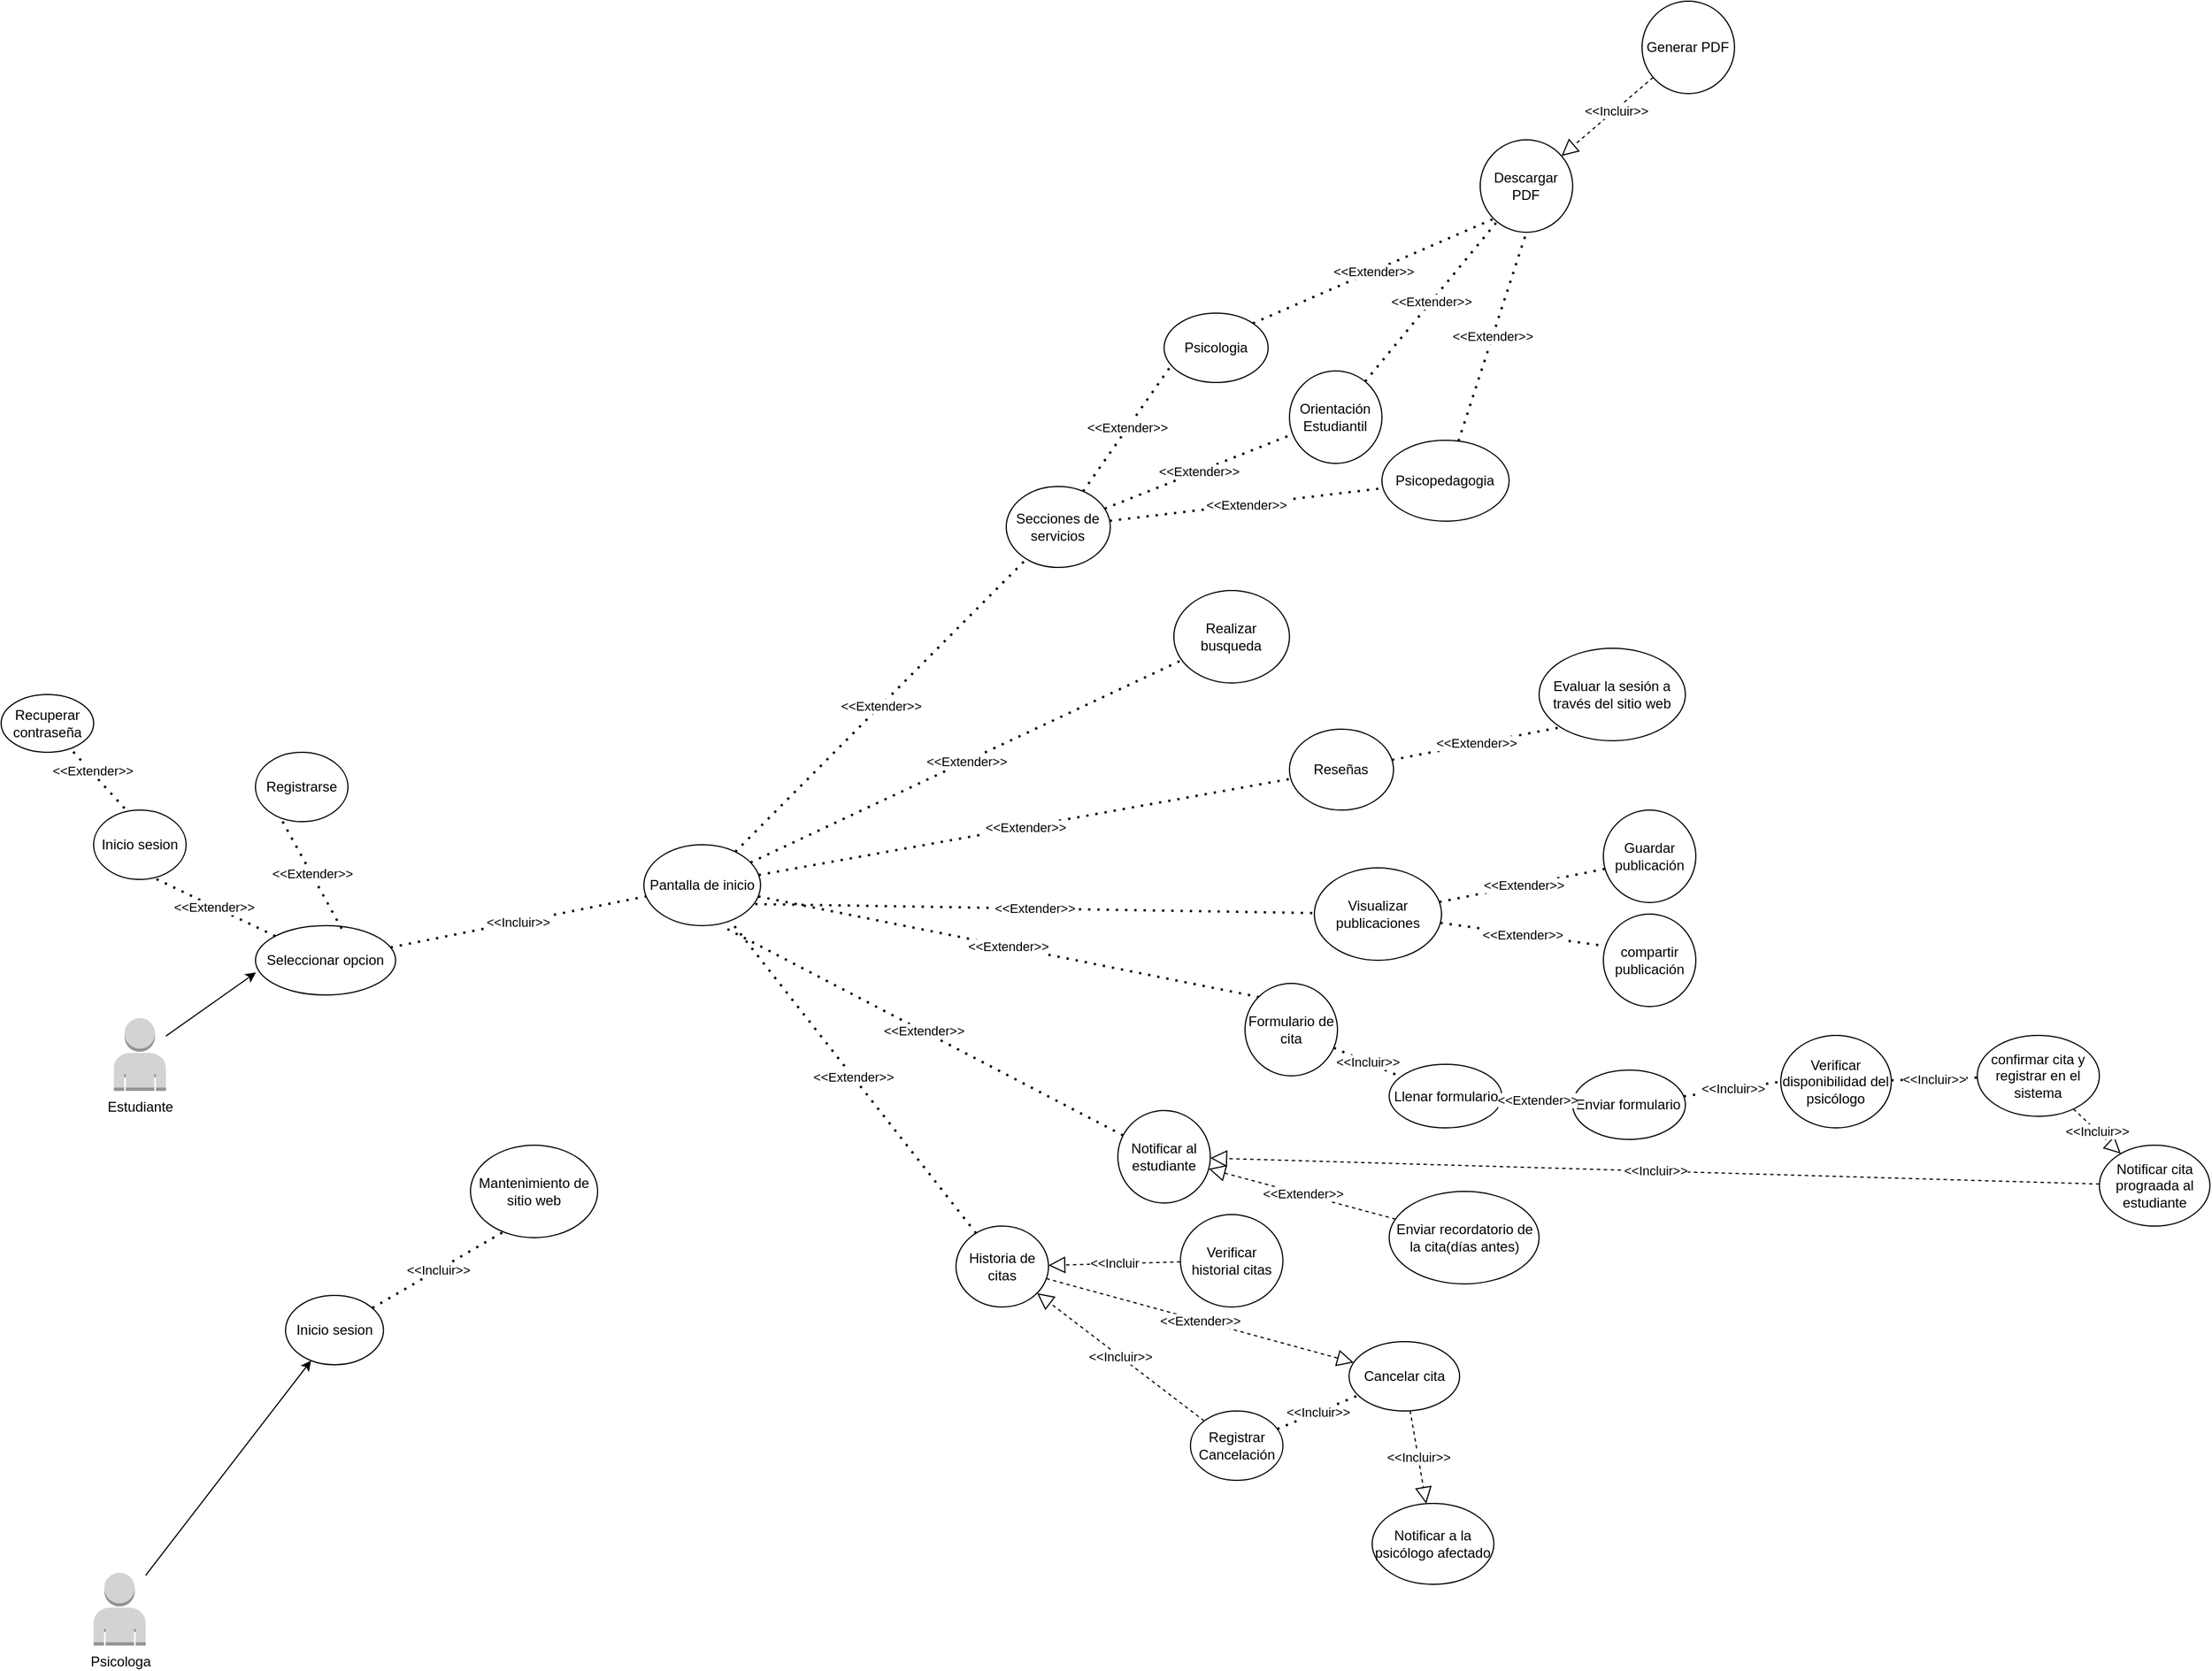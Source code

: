 <mxfile version="21.5.0" type="github">
  <diagram id="7m72LDxQtxL-9XKPCtJv" name="Página-1">
    <mxGraphModel dx="1247" dy="1749" grid="1" gridSize="10" guides="1" tooltips="1" connect="1" arrows="1" fold="1" page="1" pageScale="1" pageWidth="850" pageHeight="1100" math="0" shadow="0">
      <root>
        <mxCell id="0" />
        <mxCell id="1" parent="0" />
        <mxCell id="SLZqTuVwZuzJUBH67Rhd-2" value="Seleccionar opcion" style="ellipse;whiteSpace=wrap;html=1;" parent="1" vertex="1">
          <mxGeometry x="304.0" y="170" width="121.25" height="60" as="geometry" />
        </mxCell>
        <mxCell id="SLZqTuVwZuzJUBH67Rhd-8" value="Llenar formulario" style="ellipse;whiteSpace=wrap;html=1;" parent="1" vertex="1">
          <mxGeometry x="1284.71" y="290" width="97.5" height="55" as="geometry" />
        </mxCell>
        <mxCell id="SLZqTuVwZuzJUBH67Rhd-10" value="&lt;div&gt;Enviar formulario&lt;br&gt;&lt;/div&gt;" style="ellipse;whiteSpace=wrap;html=1;" parent="1" vertex="1">
          <mxGeometry x="1443.46" y="295" width="97.49" height="60" as="geometry" />
        </mxCell>
        <mxCell id="SLZqTuVwZuzJUBH67Rhd-12" value="Verificar disponibilidad del psicólogo" style="ellipse;whiteSpace=wrap;html=1;" parent="1" vertex="1">
          <mxGeometry x="1623.46" y="265" width="95.62" height="80" as="geometry" />
        </mxCell>
        <mxCell id="SLZqTuVwZuzJUBH67Rhd-14" value="confirmar cita y registrar en el sistema" style="ellipse;whiteSpace=wrap;html=1;" parent="1" vertex="1">
          <mxGeometry x="1793.46" y="265" width="105.62" height="70" as="geometry" />
        </mxCell>
        <mxCell id="SLZqTuVwZuzJUBH67Rhd-16" value="Notificar cita prograada al estudiante" style="ellipse;whiteSpace=wrap;html=1;" parent="1" vertex="1">
          <mxGeometry x="1899.08" y="360" width="95.62" height="70" as="geometry" />
        </mxCell>
        <mxCell id="SLZqTuVwZuzJUBH67Rhd-19" value="Enviar recordatorio de la cita(días antes)" style="ellipse;whiteSpace=wrap;html=1;" parent="1" vertex="1">
          <mxGeometry x="1284.71" y="400" width="129.68" height="80" as="geometry" />
        </mxCell>
        <mxCell id="SLZqTuVwZuzJUBH67Rhd-25" value="Evaluar la sesión a través del sitio web " style="ellipse;whiteSpace=wrap;html=1;" parent="1" vertex="1">
          <mxGeometry x="1414.38" y="-70" width="126.57" height="80" as="geometry" />
        </mxCell>
        <mxCell id="SLZqTuVwZuzJUBH67Rhd-36" value="" style="endArrow=classic;html=1;rounded=0;entryX=0.003;entryY=0.676;entryDx=0;entryDy=0;entryPerimeter=0;" parent="1" source="rhVo1ASn1AgVRIdYZEBx-45" target="SLZqTuVwZuzJUBH67Rhd-2" edge="1">
          <mxGeometry width="50" height="50" relative="1" as="geometry">
            <mxPoint x="84" y="340" as="sourcePoint" />
            <mxPoint x="854" y="450" as="targetPoint" />
          </mxGeometry>
        </mxCell>
        <mxCell id="SLZqTuVwZuzJUBH67Rhd-51" value="Verificar historial citas " style="ellipse;whiteSpace=wrap;html=1;" parent="1" vertex="1">
          <mxGeometry x="1104.11" y="420" width="88.7" height="80" as="geometry" />
        </mxCell>
        <mxCell id="SLZqTuVwZuzJUBH67Rhd-55" value="Cancelar cita" style="ellipse;whiteSpace=wrap;html=1;" parent="1" vertex="1">
          <mxGeometry x="1250" y="530" width="95.65" height="60" as="geometry" />
        </mxCell>
        <mxCell id="SLZqTuVwZuzJUBH67Rhd-62" value="Notificar a la psicólogo afectado " style="ellipse;whiteSpace=wrap;html=1;" parent="1" vertex="1">
          <mxGeometry x="1270" y="670" width="105.29" height="70" as="geometry" />
        </mxCell>
        <mxCell id="rhVo1ASn1AgVRIdYZEBx-3" value="Recuperar contraseña" style="ellipse;whiteSpace=wrap;html=1;" parent="1" vertex="1">
          <mxGeometry x="84" y="-30" width="80" height="50" as="geometry" />
        </mxCell>
        <mxCell id="rhVo1ASn1AgVRIdYZEBx-4" value="Inicio sesion" style="ellipse;whiteSpace=wrap;html=1;" parent="1" vertex="1">
          <mxGeometry x="164" y="70" width="80" height="60" as="geometry" />
        </mxCell>
        <mxCell id="rhVo1ASn1AgVRIdYZEBx-5" value="Registrarse" style="ellipse;whiteSpace=wrap;html=1;" parent="1" vertex="1">
          <mxGeometry x="304.0" y="20" width="80" height="60" as="geometry" />
        </mxCell>
        <mxCell id="rhVo1ASn1AgVRIdYZEBx-6" value="Pantalla de inicio" style="ellipse;whiteSpace=wrap;html=1;" parent="1" vertex="1">
          <mxGeometry x="640" y="100" width="100.91" height="70" as="geometry" />
        </mxCell>
        <mxCell id="rhVo1ASn1AgVRIdYZEBx-7" value="" style="endArrow=none;dashed=1;html=1;dashPattern=1 3;strokeWidth=2;rounded=0;exitX=0.334;exitY=-0.026;exitDx=0;exitDy=0;exitPerimeter=0;" parent="1" source="rhVo1ASn1AgVRIdYZEBx-4" target="rhVo1ASn1AgVRIdYZEBx-3" edge="1">
          <mxGeometry width="50" height="50" relative="1" as="geometry">
            <mxPoint x="254" y="170" as="sourcePoint" />
            <mxPoint x="304.0" y="120" as="targetPoint" />
          </mxGeometry>
        </mxCell>
        <mxCell id="rhVo1ASn1AgVRIdYZEBx-8" value="&amp;lt;&amp;lt;Extender&amp;gt;&amp;gt;" style="edgeLabel;html=1;align=center;verticalAlign=middle;resizable=0;points=[];" parent="rhVo1ASn1AgVRIdYZEBx-7" vertex="1" connectable="0">
          <mxGeometry x="0.204" y="-2" relative="1" as="geometry">
            <mxPoint x="-1" as="offset" />
          </mxGeometry>
        </mxCell>
        <mxCell id="rhVo1ASn1AgVRIdYZEBx-12" value="&amp;lt;&amp;lt;Extender&amp;gt;&amp;gt;" style="endArrow=none;dashed=1;html=1;dashPattern=1 3;strokeWidth=2;rounded=0;entryX=0.646;entryY=0.974;entryDx=0;entryDy=0;entryPerimeter=0;" parent="1" source="SLZqTuVwZuzJUBH67Rhd-2" target="rhVo1ASn1AgVRIdYZEBx-4" edge="1">
          <mxGeometry width="50" height="50" relative="1" as="geometry">
            <mxPoint x="534" y="250" as="sourcePoint" />
            <mxPoint x="584" y="200" as="targetPoint" />
          </mxGeometry>
        </mxCell>
        <mxCell id="rhVo1ASn1AgVRIdYZEBx-13" value="&amp;lt;&amp;lt;Extender&amp;gt;&amp;gt;" style="endArrow=none;dashed=1;html=1;dashPattern=1 3;strokeWidth=2;rounded=0;entryX=0.283;entryY=0.974;entryDx=0;entryDy=0;entryPerimeter=0;exitX=0.615;exitY=0.045;exitDx=0;exitDy=0;exitPerimeter=0;" parent="1" source="SLZqTuVwZuzJUBH67Rhd-2" target="rhVo1ASn1AgVRIdYZEBx-5" edge="1">
          <mxGeometry width="50" height="50" relative="1" as="geometry">
            <mxPoint x="534" y="250" as="sourcePoint" />
            <mxPoint x="584" y="200" as="targetPoint" />
          </mxGeometry>
        </mxCell>
        <mxCell id="rhVo1ASn1AgVRIdYZEBx-15" value="&amp;lt;&amp;lt;Incluir&amp;gt;&amp;gt;" style="endArrow=none;dashed=1;html=1;dashPattern=1 3;strokeWidth=2;rounded=0;" parent="1" source="SLZqTuVwZuzJUBH67Rhd-2" target="rhVo1ASn1AgVRIdYZEBx-6" edge="1">
          <mxGeometry width="50" height="50" relative="1" as="geometry">
            <mxPoint x="702.81" y="750" as="sourcePoint" />
            <mxPoint x="752.81" y="700" as="targetPoint" />
          </mxGeometry>
        </mxCell>
        <mxCell id="rhVo1ASn1AgVRIdYZEBx-20" value="Psicologia" style="ellipse;whiteSpace=wrap;html=1;" parent="1" vertex="1">
          <mxGeometry x="1090" y="-360" width="90" height="60" as="geometry" />
        </mxCell>
        <mxCell id="rhVo1ASn1AgVRIdYZEBx-21" value="Orientación Estudiantil" style="ellipse;whiteSpace=wrap;html=1;" parent="1" vertex="1">
          <mxGeometry x="1198.46" y="-310" width="80" height="80" as="geometry" />
        </mxCell>
        <mxCell id="rhVo1ASn1AgVRIdYZEBx-22" value="Psicopedagogia" style="ellipse;whiteSpace=wrap;html=1;" parent="1" vertex="1">
          <mxGeometry x="1278.46" y="-250" width="110" height="70" as="geometry" />
        </mxCell>
        <mxCell id="rhVo1ASn1AgVRIdYZEBx-24" value="Secciones de servicios" style="ellipse;whiteSpace=wrap;html=1;" parent="1" vertex="1">
          <mxGeometry x="953.46" y="-210" width="90" height="70" as="geometry" />
        </mxCell>
        <mxCell id="rhVo1ASn1AgVRIdYZEBx-25" value="&amp;lt;&amp;lt;Extender&amp;gt;&amp;gt;" style="endArrow=none;dashed=1;html=1;dashPattern=1 3;strokeWidth=2;rounded=0;" parent="1" source="rhVo1ASn1AgVRIdYZEBx-6" target="rhVo1ASn1AgVRIdYZEBx-24" edge="1">
          <mxGeometry width="50" height="50" relative="1" as="geometry">
            <mxPoint x="850" y="400" as="sourcePoint" />
            <mxPoint x="900" y="350" as="targetPoint" />
          </mxGeometry>
        </mxCell>
        <mxCell id="rhVo1ASn1AgVRIdYZEBx-26" value="&amp;lt;&amp;lt;Extender&amp;gt;&amp;gt;" style="endArrow=none;dashed=1;html=1;dashPattern=1 3;strokeWidth=2;rounded=0;entryX=0.074;entryY=0.741;entryDx=0;entryDy=0;entryPerimeter=0;" parent="1" source="rhVo1ASn1AgVRIdYZEBx-24" target="rhVo1ASn1AgVRIdYZEBx-20" edge="1">
          <mxGeometry width="50" height="50" relative="1" as="geometry">
            <mxPoint x="1023.46" y="70" as="sourcePoint" />
            <mxPoint x="1073.46" y="20" as="targetPoint" />
          </mxGeometry>
        </mxCell>
        <mxCell id="rhVo1ASn1AgVRIdYZEBx-27" value="&amp;lt;&amp;lt;Extender&amp;gt;&amp;gt;" style="endArrow=none;dashed=1;html=1;dashPattern=1 3;strokeWidth=2;rounded=0;" parent="1" source="rhVo1ASn1AgVRIdYZEBx-24" target="rhVo1ASn1AgVRIdYZEBx-21" edge="1">
          <mxGeometry width="50" height="50" relative="1" as="geometry">
            <mxPoint x="1023.46" y="70" as="sourcePoint" />
            <mxPoint x="1073.46" y="20" as="targetPoint" />
          </mxGeometry>
        </mxCell>
        <mxCell id="rhVo1ASn1AgVRIdYZEBx-28" value="&amp;lt;&amp;lt;Extender&amp;gt;&amp;gt;" style="endArrow=none;dashed=1;html=1;dashPattern=1 3;strokeWidth=2;rounded=0;" parent="1" source="rhVo1ASn1AgVRIdYZEBx-24" target="rhVo1ASn1AgVRIdYZEBx-22" edge="1">
          <mxGeometry width="50" height="50" relative="1" as="geometry">
            <mxPoint x="1023.46" y="70" as="sourcePoint" />
            <mxPoint x="1073.46" y="20" as="targetPoint" />
          </mxGeometry>
        </mxCell>
        <mxCell id="rhVo1ASn1AgVRIdYZEBx-29" value="Realizar busqueda" style="ellipse;whiteSpace=wrap;html=1;" parent="1" vertex="1">
          <mxGeometry x="1098.46" y="-120" width="100" height="80" as="geometry" />
        </mxCell>
        <mxCell id="rhVo1ASn1AgVRIdYZEBx-30" value="&amp;lt;&amp;lt;Extender&amp;gt;&amp;gt;" style="endArrow=none;dashed=1;html=1;dashPattern=1 3;strokeWidth=2;rounded=0;" parent="1" source="rhVo1ASn1AgVRIdYZEBx-6" target="rhVo1ASn1AgVRIdYZEBx-29" edge="1">
          <mxGeometry width="50" height="50" relative="1" as="geometry">
            <mxPoint x="850" y="400" as="sourcePoint" />
            <mxPoint x="900" y="350" as="targetPoint" />
          </mxGeometry>
        </mxCell>
        <mxCell id="rhVo1ASn1AgVRIdYZEBx-31" value="Reseñas" style="ellipse;whiteSpace=wrap;html=1;" parent="1" vertex="1">
          <mxGeometry x="1198.46" width="90" height="70" as="geometry" />
        </mxCell>
        <mxCell id="rhVo1ASn1AgVRIdYZEBx-32" value="&amp;lt;&amp;lt;Extender&amp;gt;&amp;gt;" style="endArrow=none;dashed=1;html=1;dashPattern=1 3;strokeWidth=2;rounded=0;" parent="1" source="rhVo1ASn1AgVRIdYZEBx-6" target="rhVo1ASn1AgVRIdYZEBx-31" edge="1">
          <mxGeometry width="50" height="50" relative="1" as="geometry">
            <mxPoint x="900" y="340" as="sourcePoint" />
            <mxPoint x="950" y="290" as="targetPoint" />
          </mxGeometry>
        </mxCell>
        <mxCell id="rhVo1ASn1AgVRIdYZEBx-33" value="Visualizar publicaciones" style="ellipse;whiteSpace=wrap;html=1;" parent="1" vertex="1">
          <mxGeometry x="1220" y="120" width="110" height="80" as="geometry" />
        </mxCell>
        <mxCell id="rhVo1ASn1AgVRIdYZEBx-34" value="&amp;lt;&amp;lt;Extender&amp;gt;&amp;gt;" style="endArrow=none;dashed=1;html=1;dashPattern=1 3;strokeWidth=2;rounded=0;exitX=0.954;exitY=0.733;exitDx=0;exitDy=0;exitPerimeter=0;" parent="1" source="rhVo1ASn1AgVRIdYZEBx-6" target="rhVo1ASn1AgVRIdYZEBx-33" edge="1">
          <mxGeometry width="50" height="50" relative="1" as="geometry">
            <mxPoint x="1000" y="330" as="sourcePoint" />
            <mxPoint x="1050" y="280" as="targetPoint" />
          </mxGeometry>
        </mxCell>
        <mxCell id="rhVo1ASn1AgVRIdYZEBx-35" value="Guardar publicación" style="ellipse;whiteSpace=wrap;html=1;" parent="1" vertex="1">
          <mxGeometry x="1470" y="70" width="80" height="80" as="geometry" />
        </mxCell>
        <mxCell id="rhVo1ASn1AgVRIdYZEBx-37" value="compartir publicación" style="ellipse;whiteSpace=wrap;html=1;" parent="1" vertex="1">
          <mxGeometry x="1470" y="160" width="80" height="80" as="geometry" />
        </mxCell>
        <mxCell id="rhVo1ASn1AgVRIdYZEBx-39" value="&amp;lt;&amp;lt;Extender&amp;gt;&amp;gt;" style="endArrow=none;dashed=1;html=1;dashPattern=1 3;strokeWidth=2;rounded=0;entryX=0.039;entryY=0.632;entryDx=0;entryDy=0;entryPerimeter=0;" parent="1" source="rhVo1ASn1AgVRIdYZEBx-33" target="rhVo1ASn1AgVRIdYZEBx-35" edge="1">
          <mxGeometry width="50" height="50" relative="1" as="geometry">
            <mxPoint x="1273.46" y="310" as="sourcePoint" />
            <mxPoint x="1323.46" y="260" as="targetPoint" />
          </mxGeometry>
        </mxCell>
        <mxCell id="rhVo1ASn1AgVRIdYZEBx-40" value="&amp;lt;&amp;lt;Extender&amp;gt;&amp;gt;" style="endArrow=none;dashed=1;html=1;dashPattern=1 3;strokeWidth=2;rounded=0;entryX=0.021;entryY=0.346;entryDx=0;entryDy=0;entryPerimeter=0;" parent="1" source="rhVo1ASn1AgVRIdYZEBx-33" target="rhVo1ASn1AgVRIdYZEBx-37" edge="1">
          <mxGeometry width="50" height="50" relative="1" as="geometry">
            <mxPoint x="1273.46" y="310" as="sourcePoint" />
            <mxPoint x="1323.46" y="260" as="targetPoint" />
          </mxGeometry>
        </mxCell>
        <mxCell id="rhVo1ASn1AgVRIdYZEBx-41" value="Formulario de cita" style="ellipse;whiteSpace=wrap;html=1;" parent="1" vertex="1">
          <mxGeometry x="1160" y="220" width="80" height="80" as="geometry" />
        </mxCell>
        <mxCell id="rhVo1ASn1AgVRIdYZEBx-42" value="&amp;lt;&amp;lt;Extender&amp;gt;&amp;gt;" style="endArrow=none;dashed=1;html=1;dashPattern=1 3;strokeWidth=2;rounded=0;entryX=0;entryY=0;entryDx=0;entryDy=0;" parent="1" source="rhVo1ASn1AgVRIdYZEBx-6" target="rhVo1ASn1AgVRIdYZEBx-41" edge="1">
          <mxGeometry width="50" height="50" relative="1" as="geometry">
            <mxPoint x="1010" y="470" as="sourcePoint" />
            <mxPoint x="1060" y="420" as="targetPoint" />
          </mxGeometry>
        </mxCell>
        <mxCell id="rhVo1ASn1AgVRIdYZEBx-43" value="&amp;lt;&amp;lt;Incluir&amp;gt;&amp;gt;" style="endArrow=none;dashed=1;html=1;dashPattern=1 3;strokeWidth=2;rounded=0;" parent="1" source="rhVo1ASn1AgVRIdYZEBx-41" target="SLZqTuVwZuzJUBH67Rhd-8" edge="1">
          <mxGeometry width="50" height="50" relative="1" as="geometry">
            <mxPoint x="1183.46" y="320" as="sourcePoint" />
            <mxPoint x="1233.46" y="270" as="targetPoint" />
          </mxGeometry>
        </mxCell>
        <mxCell id="rhVo1ASn1AgVRIdYZEBx-45" value="Estudiante" style="outlineConnect=0;dashed=0;verticalLabelPosition=bottom;verticalAlign=top;align=center;html=1;shape=mxgraph.aws3.user;fillColor=#D2D3D3;gradientColor=none;" parent="1" vertex="1">
          <mxGeometry x="181.5" y="250" width="45" height="63" as="geometry" />
        </mxCell>
        <mxCell id="rhVo1ASn1AgVRIdYZEBx-47" value="Descargar PDF" style="ellipse;whiteSpace=wrap;html=1;" parent="1" vertex="1">
          <mxGeometry x="1363.46" y="-510" width="80" height="80" as="geometry" />
        </mxCell>
        <mxCell id="rhVo1ASn1AgVRIdYZEBx-48" value="Generar PDF" style="ellipse;whiteSpace=wrap;html=1;" parent="1" vertex="1">
          <mxGeometry x="1503.46" y="-630" width="80" height="80" as="geometry" />
        </mxCell>
        <mxCell id="rhVo1ASn1AgVRIdYZEBx-51" value="" style="endArrow=block;dashed=1;endFill=0;endSize=12;html=1;rounded=0;" parent="1" source="rhVo1ASn1AgVRIdYZEBx-48" target="rhVo1ASn1AgVRIdYZEBx-47" edge="1">
          <mxGeometry width="160" relative="1" as="geometry">
            <mxPoint x="1133.84" y="-490" as="sourcePoint" />
            <mxPoint x="1338.72" y="-500" as="targetPoint" />
          </mxGeometry>
        </mxCell>
        <mxCell id="rhVo1ASn1AgVRIdYZEBx-52" value="&amp;lt;&amp;lt;Incluir&amp;gt;&amp;gt;" style="edgeLabel;html=1;align=center;verticalAlign=middle;resizable=0;points=[];" parent="rhVo1ASn1AgVRIdYZEBx-51" vertex="1" connectable="0">
          <mxGeometry x="-0.17" y="1" relative="1" as="geometry">
            <mxPoint as="offset" />
          </mxGeometry>
        </mxCell>
        <mxCell id="rhVo1ASn1AgVRIdYZEBx-53" value="&amp;lt;&amp;lt;Extender&amp;gt;&amp;gt;" style="endArrow=none;dashed=1;html=1;dashPattern=1 3;strokeWidth=2;rounded=0;entryX=0;entryY=1;entryDx=0;entryDy=0;exitX=1;exitY=0;exitDx=0;exitDy=0;" parent="1" source="rhVo1ASn1AgVRIdYZEBx-20" target="rhVo1ASn1AgVRIdYZEBx-47" edge="1">
          <mxGeometry width="50" height="50" relative="1" as="geometry">
            <mxPoint x="1123.46" y="-290" as="sourcePoint" />
            <mxPoint x="1253.46" y="-410" as="targetPoint" />
          </mxGeometry>
        </mxCell>
        <mxCell id="rhVo1ASn1AgVRIdYZEBx-54" value="&amp;lt;&amp;lt;Extender&amp;gt;&amp;gt;" style="endArrow=none;dashed=1;html=1;dashPattern=1 3;strokeWidth=2;rounded=0;" parent="1" source="rhVo1ASn1AgVRIdYZEBx-21" target="rhVo1ASn1AgVRIdYZEBx-47" edge="1">
          <mxGeometry width="50" height="50" relative="1" as="geometry">
            <mxPoint x="1378.46" y="-320" as="sourcePoint" />
            <mxPoint x="1428.46" y="-370" as="targetPoint" />
          </mxGeometry>
        </mxCell>
        <mxCell id="aN8kHr5MgLDqO3GNzkuO-2" value="&amp;lt;&amp;lt;Extender&amp;gt;&amp;gt;" style="endArrow=none;dashed=1;html=1;dashPattern=1 3;strokeWidth=2;rounded=0;" edge="1" parent="1" source="SLZqTuVwZuzJUBH67Rhd-8" target="SLZqTuVwZuzJUBH67Rhd-10">
          <mxGeometry width="50" height="50" relative="1" as="geometry">
            <mxPoint x="1073.46" y="300" as="sourcePoint" />
            <mxPoint x="1123.46" y="250" as="targetPoint" />
          </mxGeometry>
        </mxCell>
        <mxCell id="aN8kHr5MgLDqO3GNzkuO-3" value="Notificar al estudiante" style="ellipse;whiteSpace=wrap;html=1;" vertex="1" parent="1">
          <mxGeometry x="1050" y="330" width="80" height="80" as="geometry" />
        </mxCell>
        <mxCell id="aN8kHr5MgLDqO3GNzkuO-4" value="&amp;lt;&amp;lt;Extender&amp;gt;&amp;gt;" style="endArrow=none;dashed=1;html=1;dashPattern=1 3;strokeWidth=2;rounded=0;entryX=0.685;entryY=1.019;entryDx=0;entryDy=0;entryPerimeter=0;" edge="1" parent="1" source="aN8kHr5MgLDqO3GNzkuO-3" target="rhVo1ASn1AgVRIdYZEBx-6">
          <mxGeometry width="50" height="50" relative="1" as="geometry">
            <mxPoint x="980" y="600" as="sourcePoint" />
            <mxPoint x="1030" y="550" as="targetPoint" />
          </mxGeometry>
        </mxCell>
        <mxCell id="aN8kHr5MgLDqO3GNzkuO-5" value="&amp;lt;&amp;lt;Incluir&amp;gt;&amp;gt;" style="endArrow=none;dashed=1;html=1;dashPattern=1 3;strokeWidth=2;rounded=0;entryX=0;entryY=0.5;entryDx=0;entryDy=0;" edge="1" parent="1" source="SLZqTuVwZuzJUBH67Rhd-10" target="SLZqTuVwZuzJUBH67Rhd-12">
          <mxGeometry width="50" height="50" relative="1" as="geometry">
            <mxPoint x="1553.46" y="490" as="sourcePoint" />
            <mxPoint x="1603.46" y="440" as="targetPoint" />
          </mxGeometry>
        </mxCell>
        <mxCell id="aN8kHr5MgLDqO3GNzkuO-8" value="&amp;lt;&amp;lt;Incluir&amp;gt;&amp;gt;" style="endArrow=none;dashed=1;html=1;dashPattern=1 3;strokeWidth=2;rounded=0;" edge="1" parent="1" source="SLZqTuVwZuzJUBH67Rhd-12" target="SLZqTuVwZuzJUBH67Rhd-14">
          <mxGeometry width="50" height="50" relative="1" as="geometry">
            <mxPoint x="1653.46" y="295" as="sourcePoint" />
            <mxPoint x="1703.46" y="245" as="targetPoint" />
          </mxGeometry>
        </mxCell>
        <mxCell id="aN8kHr5MgLDqO3GNzkuO-9" value="&amp;lt;&amp;lt;Incluir&amp;gt;&amp;gt;" style="endArrow=block;dashed=1;endFill=0;endSize=12;html=1;rounded=0;" edge="1" parent="1" source="SLZqTuVwZuzJUBH67Rhd-16" target="aN8kHr5MgLDqO3GNzkuO-3">
          <mxGeometry width="160" relative="1" as="geometry">
            <mxPoint x="1453.46" y="420" as="sourcePoint" />
            <mxPoint x="1613.46" y="480" as="targetPoint" />
          </mxGeometry>
        </mxCell>
        <mxCell id="aN8kHr5MgLDqO3GNzkuO-10" value="&amp;lt;&amp;lt;Incluir&amp;gt;&amp;gt;" style="endArrow=block;dashed=1;endFill=0;endSize=12;html=1;rounded=0;" edge="1" parent="1" source="SLZqTuVwZuzJUBH67Rhd-14" target="SLZqTuVwZuzJUBH67Rhd-16">
          <mxGeometry width="160" relative="1" as="geometry">
            <mxPoint x="1453.46" y="420" as="sourcePoint" />
            <mxPoint x="1613.46" y="420" as="targetPoint" />
          </mxGeometry>
        </mxCell>
        <mxCell id="aN8kHr5MgLDqO3GNzkuO-13" value="&amp;lt;&amp;lt;Extender&amp;gt;&amp;gt;" style="endArrow=none;dashed=1;html=1;dashPattern=1 3;strokeWidth=2;rounded=0;entryX=0.5;entryY=1;entryDx=0;entryDy=0;" edge="1" parent="1" source="rhVo1ASn1AgVRIdYZEBx-22" target="rhVo1ASn1AgVRIdYZEBx-47">
          <mxGeometry width="50" height="50" relative="1" as="geometry">
            <mxPoint x="1403.46" y="-350" as="sourcePoint" />
            <mxPoint x="1453.46" y="-400" as="targetPoint" />
          </mxGeometry>
        </mxCell>
        <mxCell id="aN8kHr5MgLDqO3GNzkuO-14" value="&amp;lt;&amp;lt;Extender&amp;gt;&amp;gt;" style="endArrow=block;dashed=1;endFill=0;endSize=12;html=1;rounded=0;" edge="1" parent="1" source="SLZqTuVwZuzJUBH67Rhd-19" target="aN8kHr5MgLDqO3GNzkuO-3">
          <mxGeometry width="160" relative="1" as="geometry">
            <mxPoint x="1013.46" y="550" as="sourcePoint" />
            <mxPoint x="1173.46" y="550" as="targetPoint" />
          </mxGeometry>
        </mxCell>
        <mxCell id="aN8kHr5MgLDqO3GNzkuO-15" value="&amp;lt;&amp;lt;Extender&amp;gt;&amp;gt;" style="endArrow=none;dashed=1;html=1;dashPattern=1 3;strokeWidth=2;rounded=0;entryX=0;entryY=1;entryDx=0;entryDy=0;" edge="1" parent="1" source="rhVo1ASn1AgVRIdYZEBx-31" target="SLZqTuVwZuzJUBH67Rhd-25">
          <mxGeometry width="50" height="50" relative="1" as="geometry">
            <mxPoint x="1073.46" y="300" as="sourcePoint" />
            <mxPoint x="1123.46" y="250" as="targetPoint" />
          </mxGeometry>
        </mxCell>
        <mxCell id="aN8kHr5MgLDqO3GNzkuO-17" value="Historia de citas" style="ellipse;whiteSpace=wrap;html=1;" vertex="1" parent="1">
          <mxGeometry x="910" y="430" width="80" height="70" as="geometry" />
        </mxCell>
        <mxCell id="aN8kHr5MgLDqO3GNzkuO-18" value="&amp;lt;&amp;lt;Extender&amp;gt;&amp;gt;" style="endArrow=none;dashed=1;html=1;dashPattern=1 3;strokeWidth=2;rounded=0;" edge="1" parent="1" source="aN8kHr5MgLDqO3GNzkuO-17" target="rhVo1ASn1AgVRIdYZEBx-6">
          <mxGeometry width="50" height="50" relative="1" as="geometry">
            <mxPoint x="880" y="370" as="sourcePoint" />
            <mxPoint x="930" y="320" as="targetPoint" />
          </mxGeometry>
        </mxCell>
        <mxCell id="aN8kHr5MgLDqO3GNzkuO-19" value="&amp;lt;&amp;lt;Incluir" style="endArrow=block;dashed=1;endFill=0;endSize=12;html=1;rounded=0;" edge="1" parent="1" source="SLZqTuVwZuzJUBH67Rhd-51" target="aN8kHr5MgLDqO3GNzkuO-17">
          <mxGeometry width="160" relative="1" as="geometry">
            <mxPoint x="820" y="730" as="sourcePoint" />
            <mxPoint x="980" y="730" as="targetPoint" />
          </mxGeometry>
        </mxCell>
        <mxCell id="aN8kHr5MgLDqO3GNzkuO-20" value="&amp;lt;&amp;lt;Extender&amp;gt;&amp;gt;" style="endArrow=block;dashed=1;endFill=0;endSize=12;html=1;rounded=0;" edge="1" parent="1" source="aN8kHr5MgLDqO3GNzkuO-17" target="SLZqTuVwZuzJUBH67Rhd-55">
          <mxGeometry width="160" relative="1" as="geometry">
            <mxPoint x="820" y="700" as="sourcePoint" />
            <mxPoint x="980" y="700" as="targetPoint" />
          </mxGeometry>
        </mxCell>
        <mxCell id="aN8kHr5MgLDqO3GNzkuO-21" value="&amp;lt;&amp;lt;Incluir&amp;gt;&amp;gt;" style="endArrow=block;dashed=1;endFill=0;endSize=12;html=1;rounded=0;" edge="1" parent="1" source="SLZqTuVwZuzJUBH67Rhd-55" target="SLZqTuVwZuzJUBH67Rhd-62">
          <mxGeometry x="-0.004" width="160" relative="1" as="geometry">
            <mxPoint x="1265.893" y="554.683" as="sourcePoint" />
            <mxPoint x="1383.976" y="540.948" as="targetPoint" />
            <mxPoint as="offset" />
          </mxGeometry>
        </mxCell>
        <mxCell id="aN8kHr5MgLDqO3GNzkuO-23" value="Registrar Cancelación" style="ellipse;whiteSpace=wrap;html=1;rotation=0;" vertex="1" parent="1">
          <mxGeometry x="1112.81" y="590" width="80" height="60" as="geometry" />
        </mxCell>
        <mxCell id="aN8kHr5MgLDqO3GNzkuO-24" value="&amp;lt;&amp;lt;Incluir&amp;gt;&amp;gt;" style="endArrow=none;dashed=1;html=1;dashPattern=1 3;strokeWidth=2;rounded=0;" edge="1" parent="1" source="aN8kHr5MgLDqO3GNzkuO-23" target="SLZqTuVwZuzJUBH67Rhd-55">
          <mxGeometry width="50" height="50" relative="1" as="geometry">
            <mxPoint x="1340" y="520" as="sourcePoint" />
            <mxPoint x="1390" y="470" as="targetPoint" />
          </mxGeometry>
        </mxCell>
        <mxCell id="aN8kHr5MgLDqO3GNzkuO-27" value="&amp;lt;&amp;lt;Incluir&amp;gt;&amp;gt;" style="endArrow=block;dashed=1;endFill=0;endSize=12;html=1;rounded=0;" edge="1" parent="1" source="aN8kHr5MgLDqO3GNzkuO-23" target="aN8kHr5MgLDqO3GNzkuO-17">
          <mxGeometry width="160" relative="1" as="geometry">
            <mxPoint x="1280" y="500" as="sourcePoint" />
            <mxPoint x="1440" y="500" as="targetPoint" />
          </mxGeometry>
        </mxCell>
        <mxCell id="aN8kHr5MgLDqO3GNzkuO-29" value="Psicologa" style="outlineConnect=0;dashed=0;verticalLabelPosition=bottom;verticalAlign=top;align=center;html=1;shape=mxgraph.aws3.user;fillColor=#D2D3D3;gradientColor=none;" vertex="1" parent="1">
          <mxGeometry x="164" y="730" width="45" height="63" as="geometry" />
        </mxCell>
        <mxCell id="aN8kHr5MgLDqO3GNzkuO-37" value="Inicio sesion" style="ellipse;whiteSpace=wrap;html=1;" vertex="1" parent="1">
          <mxGeometry x="330" y="490" width="84.75" height="60" as="geometry" />
        </mxCell>
        <mxCell id="aN8kHr5MgLDqO3GNzkuO-38" value="" style="endArrow=classic;html=1;rounded=0;" edge="1" parent="1" source="aN8kHr5MgLDqO3GNzkuO-29" target="aN8kHr5MgLDqO3GNzkuO-37">
          <mxGeometry width="50" height="50" relative="1" as="geometry">
            <mxPoint x="560" y="510" as="sourcePoint" />
            <mxPoint x="610" y="460" as="targetPoint" />
          </mxGeometry>
        </mxCell>
        <mxCell id="aN8kHr5MgLDqO3GNzkuO-39" value="Mantenimiento de sitio web" style="ellipse;whiteSpace=wrap;html=1;" vertex="1" parent="1">
          <mxGeometry x="490" y="360" width="110" height="80" as="geometry" />
        </mxCell>
        <mxCell id="aN8kHr5MgLDqO3GNzkuO-40" value="&amp;lt;&amp;lt;Incluir&amp;gt;&amp;gt;" style="endArrow=none;dashed=1;html=1;dashPattern=1 3;strokeWidth=2;rounded=0;entryX=0.267;entryY=0.931;entryDx=0;entryDy=0;entryPerimeter=0;" edge="1" parent="1" source="aN8kHr5MgLDqO3GNzkuO-37" target="aN8kHr5MgLDqO3GNzkuO-39">
          <mxGeometry width="50" height="50" relative="1" as="geometry">
            <mxPoint x="560" y="510" as="sourcePoint" />
            <mxPoint x="610" y="460" as="targetPoint" />
          </mxGeometry>
        </mxCell>
      </root>
    </mxGraphModel>
  </diagram>
</mxfile>
